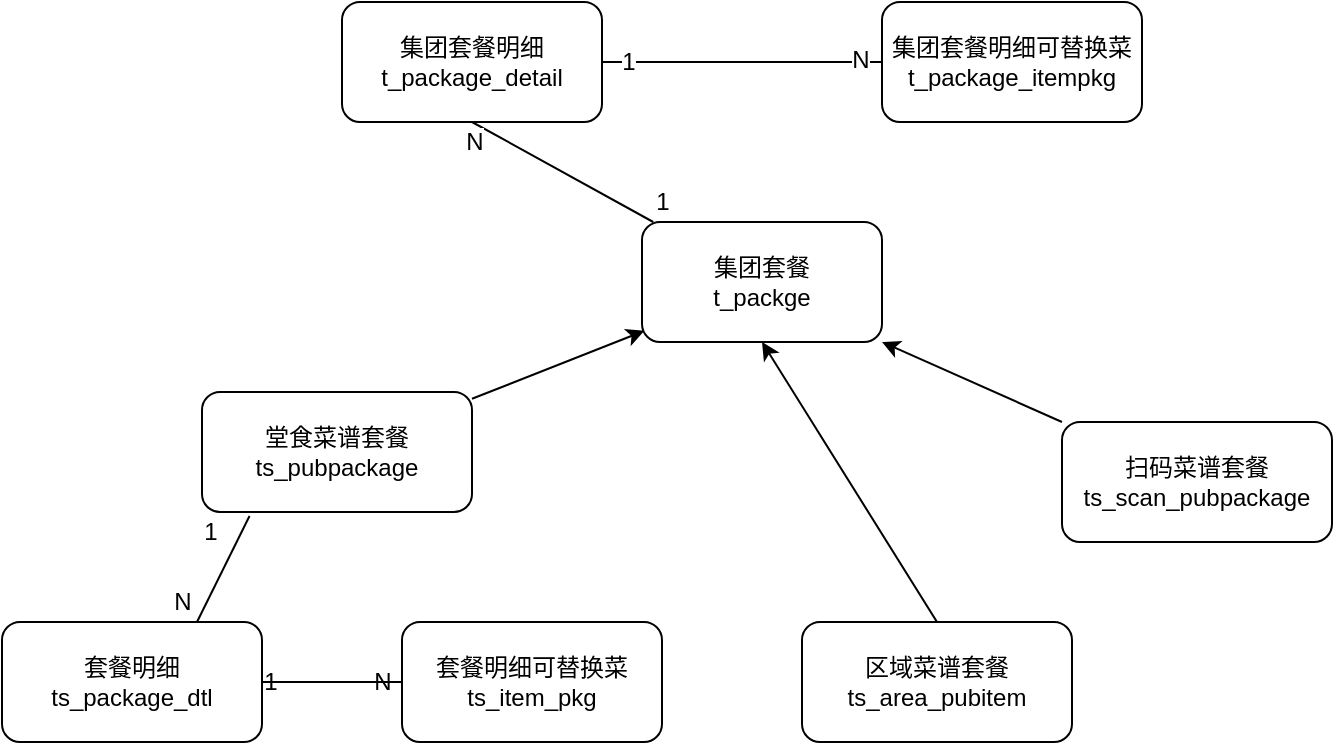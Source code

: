 <mxfile version="12.9.3" type="github">
  <diagram id="kiwEgxho3_xadNbk6e_G" name="Page-1">
    <mxGraphModel dx="892" dy="498" grid="1" gridSize="10" guides="1" tooltips="1" connect="1" arrows="1" fold="1" page="1" pageScale="1" pageWidth="827" pageHeight="1169" math="0" shadow="0">
      <root>
        <mxCell id="0" />
        <mxCell id="1" parent="0" />
        <mxCell id="P0CdFghxetfQh-vtBJzi-1" value="堂食菜谱套餐&lt;br&gt;ts_pubpackage" style="rounded=1;whiteSpace=wrap;html=1;" vertex="1" parent="1">
          <mxGeometry x="150" y="215" width="135" height="60" as="geometry" />
        </mxCell>
        <mxCell id="P0CdFghxetfQh-vtBJzi-2" value="1" style="text;html=1;align=center;verticalAlign=middle;resizable=0;points=[];autosize=1;" vertex="1" parent="1">
          <mxGeometry x="174" y="350" width="20" height="20" as="geometry" />
        </mxCell>
        <mxCell id="P0CdFghxetfQh-vtBJzi-3" value="套餐明细&lt;br&gt;ts_package_dtl" style="rounded=1;whiteSpace=wrap;html=1;" vertex="1" parent="1">
          <mxGeometry x="50" y="330" width="130" height="60" as="geometry" />
        </mxCell>
        <mxCell id="P0CdFghxetfQh-vtBJzi-4" value="" style="endArrow=none;html=1;entryX=0.176;entryY=1.033;entryDx=0;entryDy=0;exitX=0.75;exitY=0;exitDx=0;exitDy=0;entryPerimeter=0;" edge="1" parent="1" source="P0CdFghxetfQh-vtBJzi-3" target="P0CdFghxetfQh-vtBJzi-1">
          <mxGeometry width="50" height="50" relative="1" as="geometry">
            <mxPoint x="170" y="380" as="sourcePoint" />
            <mxPoint x="220" y="330" as="targetPoint" />
          </mxGeometry>
        </mxCell>
        <mxCell id="P0CdFghxetfQh-vtBJzi-5" value="1" style="text;html=1;align=center;verticalAlign=middle;resizable=0;points=[];autosize=1;" vertex="1" parent="1">
          <mxGeometry x="144" y="275" width="20" height="20" as="geometry" />
        </mxCell>
        <mxCell id="P0CdFghxetfQh-vtBJzi-6" value="套餐明细可替换菜&lt;br&gt;ts_item_pkg" style="rounded=1;whiteSpace=wrap;html=1;" vertex="1" parent="1">
          <mxGeometry x="250" y="330" width="130" height="60" as="geometry" />
        </mxCell>
        <mxCell id="P0CdFghxetfQh-vtBJzi-7" value="" style="endArrow=none;html=1;entryX=0;entryY=0.5;entryDx=0;entryDy=0;exitX=1;exitY=0.5;exitDx=0;exitDy=0;" edge="1" parent="1" source="P0CdFghxetfQh-vtBJzi-3" target="P0CdFghxetfQh-vtBJzi-6">
          <mxGeometry width="50" height="50" relative="1" as="geometry">
            <mxPoint x="420" y="360" as="sourcePoint" />
            <mxPoint x="470" y="310" as="targetPoint" />
          </mxGeometry>
        </mxCell>
        <mxCell id="P0CdFghxetfQh-vtBJzi-8" value="N" style="text;html=1;align=center;verticalAlign=middle;resizable=0;points=[];autosize=1;" vertex="1" parent="1">
          <mxGeometry x="130" y="310" width="20" height="20" as="geometry" />
        </mxCell>
        <mxCell id="P0CdFghxetfQh-vtBJzi-9" value="N" style="text;html=1;align=center;verticalAlign=middle;resizable=0;points=[];autosize=1;" vertex="1" parent="1">
          <mxGeometry x="230" y="350" width="20" height="20" as="geometry" />
        </mxCell>
        <mxCell id="P0CdFghxetfQh-vtBJzi-10" value="扫码菜谱套餐&lt;br&gt;ts_scan_pubpackage" style="rounded=1;whiteSpace=wrap;html=1;" vertex="1" parent="1">
          <mxGeometry x="580" y="230" width="135" height="60" as="geometry" />
        </mxCell>
        <mxCell id="P0CdFghxetfQh-vtBJzi-11" value="区域菜谱套餐&lt;br&gt;ts_area_pubitem" style="rounded=1;whiteSpace=wrap;html=1;" vertex="1" parent="1">
          <mxGeometry x="450" y="330" width="135" height="60" as="geometry" />
        </mxCell>
        <mxCell id="P0CdFghxetfQh-vtBJzi-12" value="集团套餐&lt;br&gt;t_packge" style="rounded=1;whiteSpace=wrap;html=1;" vertex="1" parent="1">
          <mxGeometry x="370" y="130" width="120" height="60" as="geometry" />
        </mxCell>
        <mxCell id="P0CdFghxetfQh-vtBJzi-13" value="集团套餐明细&lt;br&gt;t_package_detail" style="rounded=1;whiteSpace=wrap;html=1;" vertex="1" parent="1">
          <mxGeometry x="220" y="20" width="130" height="60" as="geometry" />
        </mxCell>
        <mxCell id="P0CdFghxetfQh-vtBJzi-14" value="集团套餐明细可替换菜&lt;br&gt;t_package_itempkg" style="rounded=1;whiteSpace=wrap;html=1;" vertex="1" parent="1">
          <mxGeometry x="490" y="20" width="130" height="60" as="geometry" />
        </mxCell>
        <mxCell id="P0CdFghxetfQh-vtBJzi-15" value="" style="endArrow=none;html=1;entryX=0.5;entryY=1;entryDx=0;entryDy=0;" edge="1" parent="1" source="P0CdFghxetfQh-vtBJzi-12" target="P0CdFghxetfQh-vtBJzi-13">
          <mxGeometry width="50" height="50" relative="1" as="geometry">
            <mxPoint x="390" y="210" as="sourcePoint" />
            <mxPoint x="440" y="160" as="targetPoint" />
          </mxGeometry>
        </mxCell>
        <mxCell id="P0CdFghxetfQh-vtBJzi-17" value="N" style="text;html=1;align=center;verticalAlign=middle;resizable=0;points=[];labelBackgroundColor=#ffffff;" vertex="1" connectable="0" parent="P0CdFghxetfQh-vtBJzi-15">
          <mxGeometry x="0.849" y="-2" relative="1" as="geometry">
            <mxPoint x="-7.54" y="8.13" as="offset" />
          </mxGeometry>
        </mxCell>
        <mxCell id="P0CdFghxetfQh-vtBJzi-16" value="1" style="text;html=1;align=center;verticalAlign=middle;resizable=0;points=[];autosize=1;" vertex="1" parent="1">
          <mxGeometry x="370" y="110" width="20" height="20" as="geometry" />
        </mxCell>
        <mxCell id="P0CdFghxetfQh-vtBJzi-18" value="" style="endArrow=none;html=1;entryX=0;entryY=0.5;entryDx=0;entryDy=0;exitX=1;exitY=0.5;exitDx=0;exitDy=0;" edge="1" parent="1" source="P0CdFghxetfQh-vtBJzi-13" target="P0CdFghxetfQh-vtBJzi-14">
          <mxGeometry width="50" height="50" relative="1" as="geometry">
            <mxPoint x="390" y="210" as="sourcePoint" />
            <mxPoint x="440" y="160" as="targetPoint" />
          </mxGeometry>
        </mxCell>
        <mxCell id="P0CdFghxetfQh-vtBJzi-19" value="1" style="text;html=1;align=center;verticalAlign=middle;resizable=0;points=[];labelBackgroundColor=#ffffff;" vertex="1" connectable="0" parent="P0CdFghxetfQh-vtBJzi-18">
          <mxGeometry x="-0.823" relative="1" as="geometry">
            <mxPoint as="offset" />
          </mxGeometry>
        </mxCell>
        <mxCell id="P0CdFghxetfQh-vtBJzi-20" value="N" style="text;html=1;align=center;verticalAlign=middle;resizable=0;points=[];labelBackgroundColor=#ffffff;" vertex="1" connectable="0" parent="P0CdFghxetfQh-vtBJzi-18">
          <mxGeometry x="0.834" y="1" relative="1" as="geometry">
            <mxPoint as="offset" />
          </mxGeometry>
        </mxCell>
        <mxCell id="P0CdFghxetfQh-vtBJzi-21" value="" style="endArrow=classic;html=1;entryX=0.01;entryY=0.907;entryDx=0;entryDy=0;entryPerimeter=0;" edge="1" parent="1" source="P0CdFghxetfQh-vtBJzi-1" target="P0CdFghxetfQh-vtBJzi-12">
          <mxGeometry width="50" height="50" relative="1" as="geometry">
            <mxPoint x="390" y="210" as="sourcePoint" />
            <mxPoint x="380" y="180" as="targetPoint" />
          </mxGeometry>
        </mxCell>
        <mxCell id="P0CdFghxetfQh-vtBJzi-22" value="" style="endArrow=classic;html=1;exitX=0.5;exitY=0;exitDx=0;exitDy=0;entryX=0.5;entryY=1;entryDx=0;entryDy=0;" edge="1" parent="1" source="P0CdFghxetfQh-vtBJzi-11" target="P0CdFghxetfQh-vtBJzi-12">
          <mxGeometry width="50" height="50" relative="1" as="geometry">
            <mxPoint x="390" y="210" as="sourcePoint" />
            <mxPoint x="440" y="160" as="targetPoint" />
          </mxGeometry>
        </mxCell>
        <mxCell id="P0CdFghxetfQh-vtBJzi-23" value="" style="endArrow=classic;html=1;entryX=1;entryY=1;entryDx=0;entryDy=0;exitX=0;exitY=0;exitDx=0;exitDy=0;" edge="1" parent="1" source="P0CdFghxetfQh-vtBJzi-10" target="P0CdFghxetfQh-vtBJzi-12">
          <mxGeometry width="50" height="50" relative="1" as="geometry">
            <mxPoint x="390" y="210" as="sourcePoint" />
            <mxPoint x="440" y="160" as="targetPoint" />
          </mxGeometry>
        </mxCell>
      </root>
    </mxGraphModel>
  </diagram>
</mxfile>
